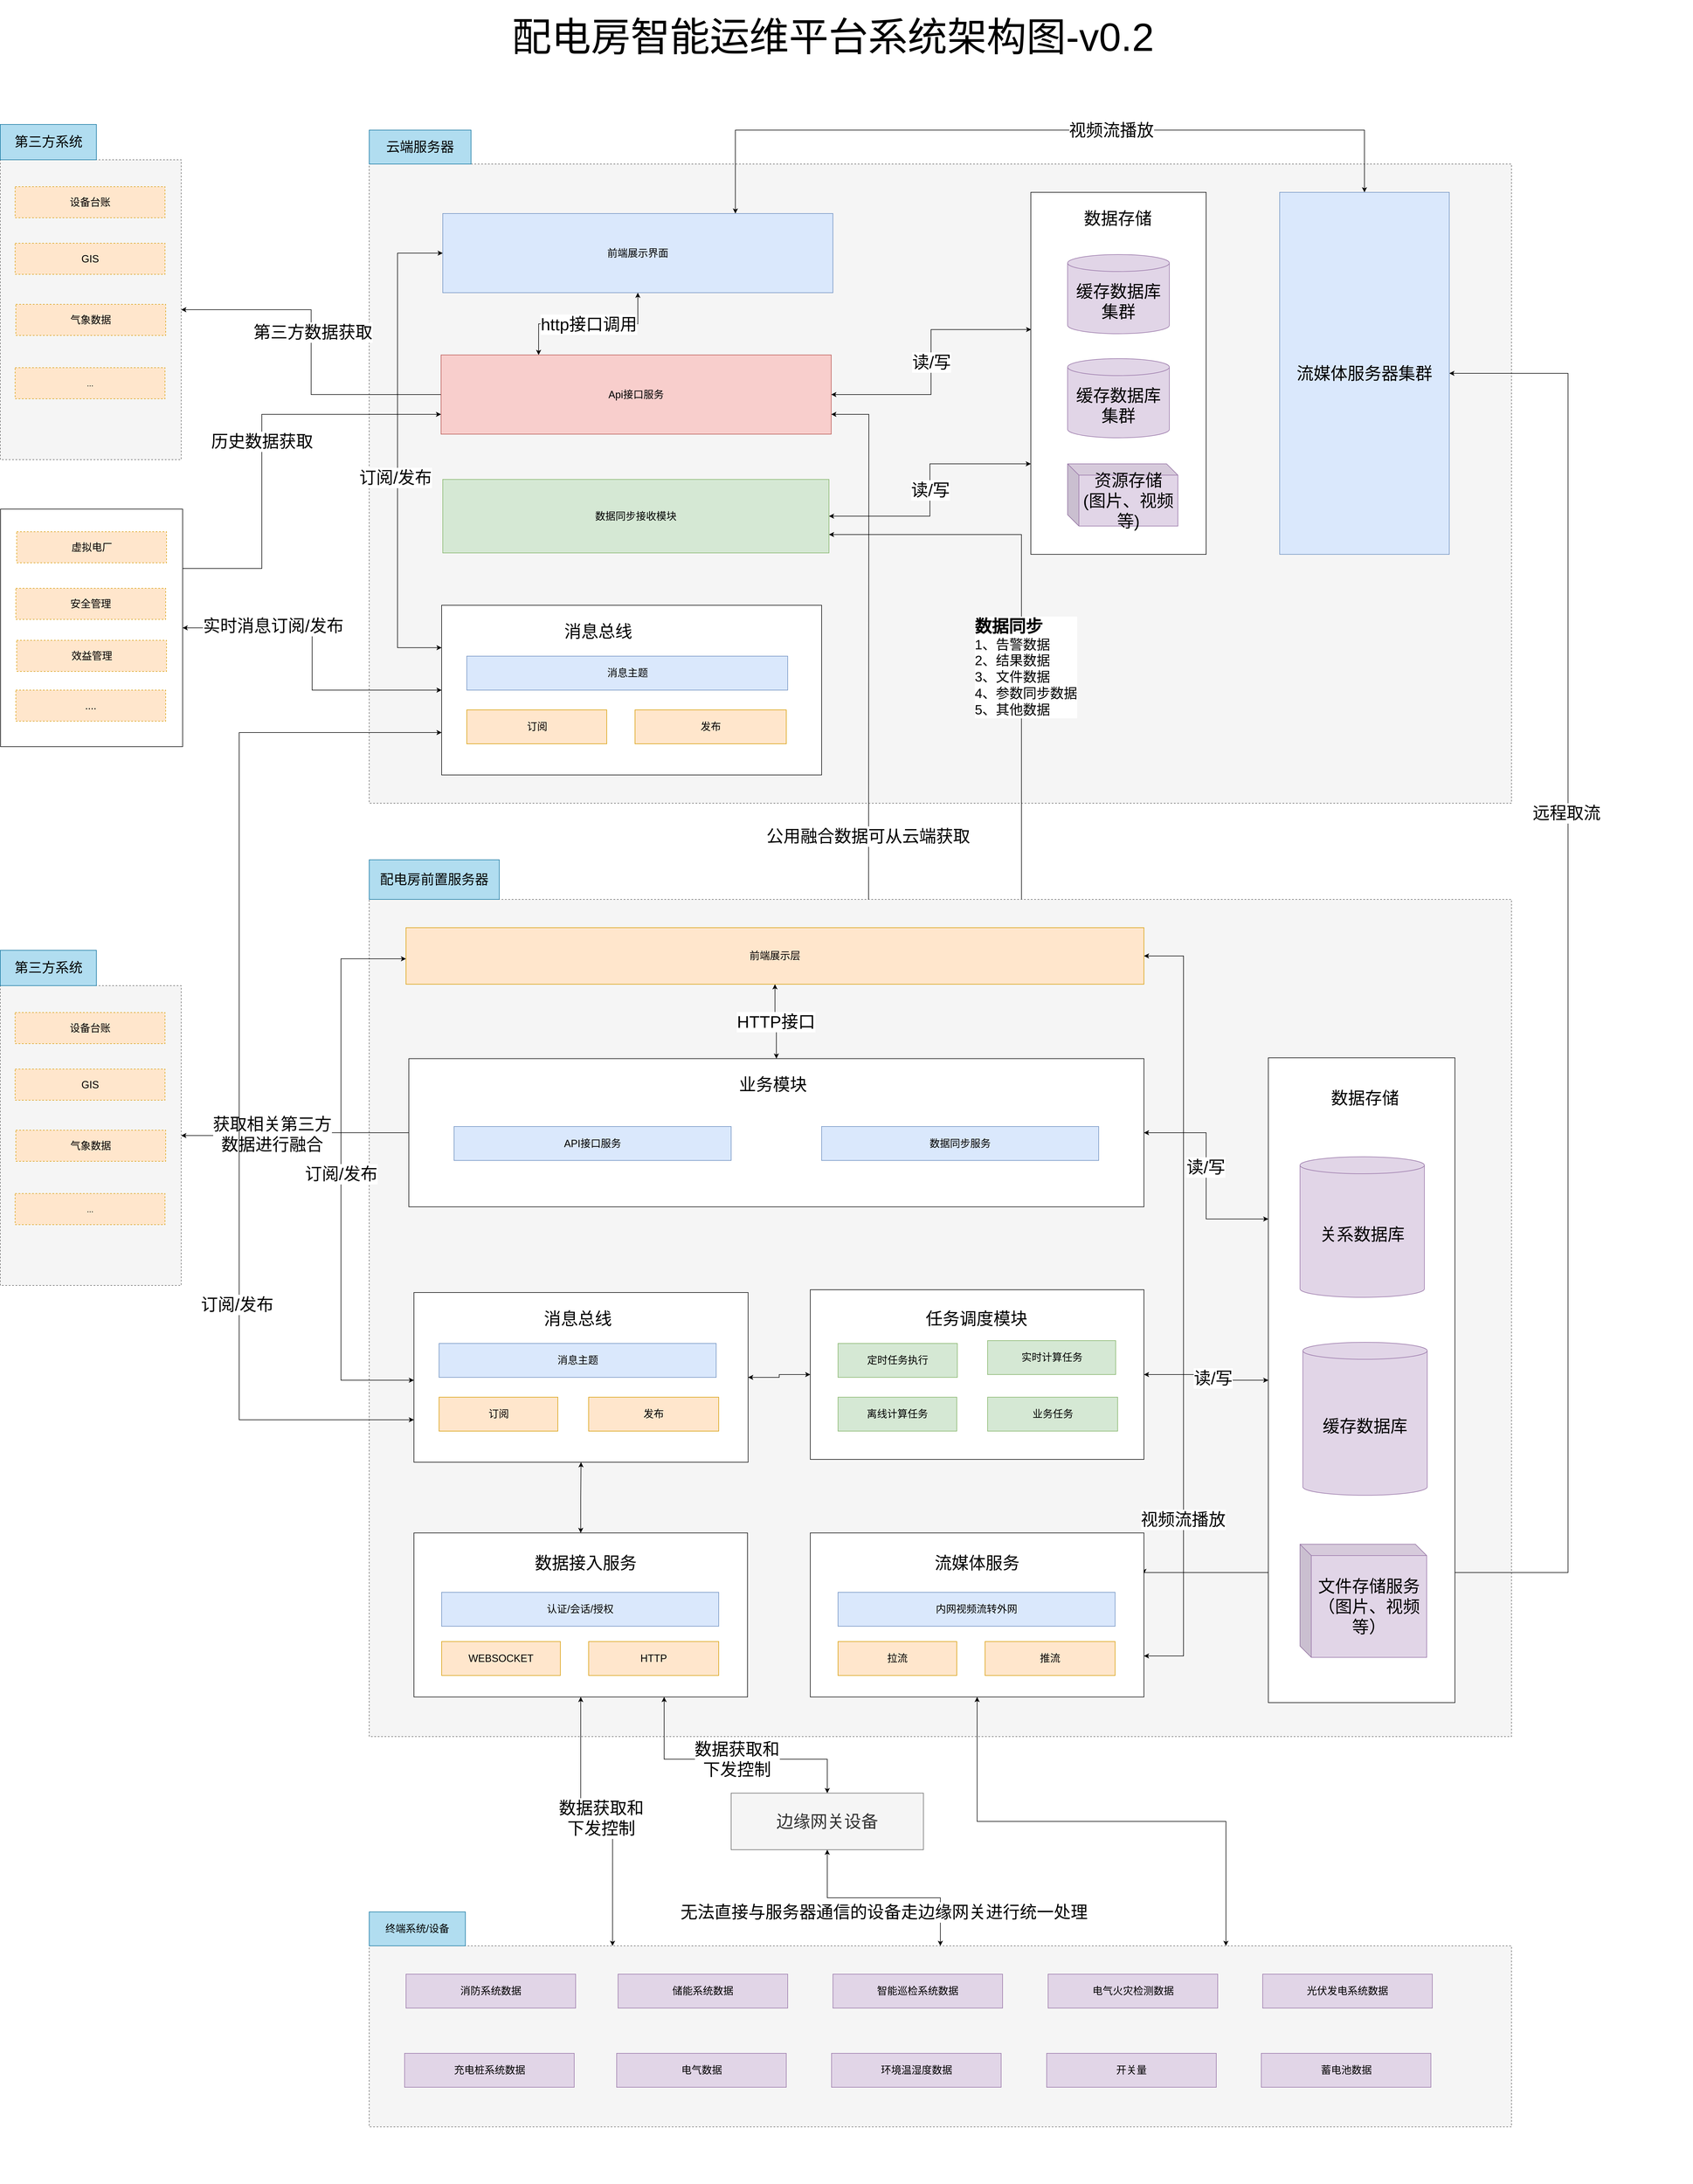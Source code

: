 <mxfile version="13.10.2" type="github">
  <diagram id="Hz9SQZm9DBwmcALDKWFs" name="Page-1">
    <mxGraphModel dx="4984" dy="3980" grid="1" gridSize="10" guides="1" tooltips="1" connect="1" arrows="1" fold="1" page="1" pageScale="1" pageWidth="1200" pageHeight="1920" math="0" shadow="0">
      <root>
        <mxCell id="0" />
        <mxCell id="1" parent="0" />
        <mxCell id="7Oax_VJaz0vtxvODjcff-62" value="" style="rounded=0;whiteSpace=wrap;html=1;dashed=1;fillColor=#f5f5f5;strokeColor=#666666;fontColor=#333333;" parent="1" vertex="1">
          <mxGeometry x="-470" y="-1540" width="2020" height="1130" as="geometry" />
        </mxCell>
        <mxCell id="buqoxcne-jieGNvII8d--84" style="edgeStyle=orthogonalEdgeStyle;rounded=0;orthogonalLoop=1;jettySize=auto;html=1;entryX=1;entryY=0.75;entryDx=0;entryDy=0;startArrow=none;startFill=0;strokeWidth=1;fontSize=18;endArrow=classic;endFill=1;exitX=0.571;exitY=0;exitDx=0;exitDy=0;exitPerimeter=0;" parent="1" source="7Oax_VJaz0vtxvODjcff-19" target="7Oax_VJaz0vtxvODjcff-85" edge="1">
          <mxGeometry relative="1" as="geometry" />
        </mxCell>
        <mxCell id="buqoxcne-jieGNvII8d--85" value="&lt;div style=&quot;text-align: left&quot;&gt;&lt;font size=&quot;1&quot;&gt;&lt;b style=&quot;font-size: 30px&quot;&gt;数据同步&lt;/b&gt;&lt;/font&gt;&lt;/div&gt;&lt;div style=&quot;text-align: left ; font-size: 24px&quot;&gt;&lt;font style=&quot;font-size: 24px&quot;&gt;1、告警数据&lt;/font&gt;&lt;/div&gt;&lt;div style=&quot;text-align: left ; font-size: 24px&quot;&gt;&lt;font style=&quot;font-size: 24px&quot;&gt;2、结果数据&lt;/font&gt;&lt;/div&gt;&lt;div style=&quot;text-align: left ; font-size: 24px&quot;&gt;&lt;font style=&quot;font-size: 24px&quot;&gt;3、文件数据&lt;/font&gt;&lt;/div&gt;&lt;div style=&quot;text-align: left ; font-size: 24px&quot;&gt;&lt;font style=&quot;font-size: 24px&quot;&gt;4、参数同步数据&lt;/font&gt;&lt;/div&gt;&lt;div style=&quot;text-align: left ; font-size: 24px&quot;&gt;5、其他数据&lt;/div&gt;" style="edgeLabel;html=1;align=center;verticalAlign=middle;resizable=0;points=[];fontSize=18;" parent="buqoxcne-jieGNvII8d--84" vertex="1" connectable="0">
          <mxGeometry x="0.064" y="-6" relative="1" as="geometry">
            <mxPoint x="1" y="113" as="offset" />
          </mxGeometry>
        </mxCell>
        <mxCell id="7Oax_VJaz0vtxvODjcff-19" value="" style="rounded=0;whiteSpace=wrap;html=1;fillColor=#f5f5f5;strokeColor=#666666;fontColor=#333333;dashed=1;" parent="1" vertex="1">
          <mxGeometry x="-470" y="-240" width="2020" height="1480" as="geometry" />
        </mxCell>
        <mxCell id="7Oax_VJaz0vtxvODjcff-57" style="edgeStyle=orthogonalEdgeStyle;rounded=0;orthogonalLoop=1;jettySize=auto;html=1;exitX=0;exitY=0.5;exitDx=0;exitDy=0;entryX=1;entryY=0.5;entryDx=0;entryDy=0;startArrow=none;startFill=0;endArrow=classic;endFill=1;" parent="1" source="7Oax_VJaz0vtxvODjcff-38" target="7Oax_VJaz0vtxvODjcff-56" edge="1">
          <mxGeometry relative="1" as="geometry" />
        </mxCell>
        <mxCell id="7Oax_VJaz0vtxvODjcff-58" value="&lt;font style=&quot;font-size: 30px&quot;&gt;获取相关第三方&lt;br&gt;数据进行融合&lt;/font&gt;" style="edgeLabel;html=1;align=center;verticalAlign=middle;resizable=0;points=[];fontSize=18;" parent="7Oax_VJaz0vtxvODjcff-57" vertex="1" connectable="0">
          <mxGeometry x="0.213" y="-3" relative="1" as="geometry">
            <mxPoint as="offset" />
          </mxGeometry>
        </mxCell>
        <mxCell id="buqoxcne-jieGNvII8d--16" style="edgeStyle=orthogonalEdgeStyle;rounded=0;orthogonalLoop=1;jettySize=auto;html=1;exitX=0.5;exitY=1;exitDx=0;exitDy=0;startArrow=classic;startFill=1;strokeWidth=1;fontSize=14;entryX=0.213;entryY=0;entryDx=0;entryDy=0;entryPerimeter=0;" parent="1" source="7Oax_VJaz0vtxvODjcff-27" target="7Oax_VJaz0vtxvODjcff-1" edge="1">
          <mxGeometry relative="1" as="geometry" />
        </mxCell>
        <mxCell id="Q9TjABloRSlHw8PxxeYo-23" value="&lt;font style=&quot;font-size: 30px&quot;&gt;数据获取和&lt;br&gt;下发控制&lt;/font&gt;" style="edgeLabel;html=1;align=center;verticalAlign=middle;resizable=0;points=[];" vertex="1" connectable="0" parent="buqoxcne-jieGNvII8d--16">
          <mxGeometry x="0.031" y="6" relative="1" as="geometry">
            <mxPoint as="offset" />
          </mxGeometry>
        </mxCell>
        <mxCell id="buqoxcne-jieGNvII8d--32" style="edgeStyle=orthogonalEdgeStyle;rounded=0;orthogonalLoop=1;jettySize=auto;html=1;exitX=0.5;exitY=0;exitDx=0;exitDy=0;entryX=0.5;entryY=1;entryDx=0;entryDy=0;startArrow=classic;startFill=1;strokeWidth=1;fontSize=30;" parent="1" source="7Oax_VJaz0vtxvODjcff-27" target="buqoxcne-jieGNvII8d--25" edge="1">
          <mxGeometry relative="1" as="geometry" />
        </mxCell>
        <mxCell id="7Oax_VJaz0vtxvODjcff-27" value="" style="rounded=0;whiteSpace=wrap;html=1;" parent="1" vertex="1">
          <mxGeometry x="-391" y="880" width="590" height="290" as="geometry" />
        </mxCell>
        <mxCell id="buqoxcne-jieGNvII8d--38" style="edgeStyle=orthogonalEdgeStyle;rounded=0;orthogonalLoop=1;jettySize=auto;html=1;exitX=0.75;exitY=0;exitDx=0;exitDy=0;entryX=0.5;entryY=1;entryDx=0;entryDy=0;startArrow=classic;startFill=1;strokeWidth=1;fontSize=30;" parent="1" source="7Oax_VJaz0vtxvODjcff-1" target="buqoxcne-jieGNvII8d--33" edge="1">
          <mxGeometry relative="1" as="geometry" />
        </mxCell>
        <mxCell id="Jejkn4Vki-nxWyPSW3cu-3" style="edgeStyle=orthogonalEdgeStyle;rounded=0;orthogonalLoop=1;jettySize=auto;html=1;exitX=0.5;exitY=0;exitDx=0;exitDy=0;entryX=0.5;entryY=1;entryDx=0;entryDy=0;fontSize=30;startArrow=classic;startFill=1;" parent="1" source="7Oax_VJaz0vtxvODjcff-1" target="Jejkn4Vki-nxWyPSW3cu-2" edge="1">
          <mxGeometry relative="1" as="geometry" />
        </mxCell>
        <mxCell id="Jejkn4Vki-nxWyPSW3cu-21" value="无法直接与服务器通信的设备走边缘网关进行统一处理" style="edgeLabel;html=1;align=center;verticalAlign=middle;resizable=0;points=[];fontSize=30;" parent="Jejkn4Vki-nxWyPSW3cu-3" vertex="1" connectable="0">
          <mxGeometry x="0.084" y="5" relative="1" as="geometry">
            <mxPoint x="15" y="20" as="offset" />
          </mxGeometry>
        </mxCell>
        <mxCell id="Jejkn4Vki-nxWyPSW3cu-17" style="edgeStyle=orthogonalEdgeStyle;rounded=0;orthogonalLoop=1;jettySize=auto;html=1;exitX=1;exitY=0.25;exitDx=0;exitDy=0;entryX=1;entryY=0.5;entryDx=0;entryDy=0;fontSize=30;startArrow=classic;startFill=1;" parent="1" source="buqoxcne-jieGNvII8d--33" target="Jejkn4Vki-nxWyPSW3cu-16" edge="1">
          <mxGeometry relative="1" as="geometry">
            <Array as="points">
              <mxPoint x="1650" y="950" />
              <mxPoint x="1650" y="-1170" />
            </Array>
          </mxGeometry>
        </mxCell>
        <mxCell id="Jejkn4Vki-nxWyPSW3cu-18" value="远程取流" style="edgeLabel;html=1;align=center;verticalAlign=middle;resizable=0;points=[];fontSize=30;" parent="Jejkn4Vki-nxWyPSW3cu-17" vertex="1" connectable="0">
          <mxGeometry x="0.36" y="3" relative="1" as="geometry">
            <mxPoint as="offset" />
          </mxGeometry>
        </mxCell>
        <mxCell id="7Oax_VJaz0vtxvODjcff-1" value="" style="rounded=0;whiteSpace=wrap;html=1;dashed=1;fillColor=#f5f5f5;strokeColor=#666666;fontColor=#333333;" parent="1" vertex="1">
          <mxGeometry x="-470" y="1610" width="2020" height="320" as="geometry" />
        </mxCell>
        <mxCell id="7Oax_VJaz0vtxvODjcff-3" value="&lt;font style=&quot;font-size: 18px&quot;&gt;终端系统/设备&lt;/font&gt;" style="rounded=0;whiteSpace=wrap;html=1;fontSize=16;fillColor=#b1ddf0;strokeColor=#10739e;" parent="1" vertex="1">
          <mxGeometry x="-470" y="1550" width="170" height="60" as="geometry" />
        </mxCell>
        <mxCell id="7Oax_VJaz0vtxvODjcff-5" value="消防系统数据" style="rounded=0;whiteSpace=wrap;html=1;fontSize=18;fillColor=#e1d5e7;strokeColor=#9673a6;" parent="1" vertex="1">
          <mxGeometry x="-405" y="1660" width="300" height="60" as="geometry" />
        </mxCell>
        <mxCell id="7Oax_VJaz0vtxvODjcff-21" value="WEBSOCKET" style="rounded=0;whiteSpace=wrap;html=1;fillColor=#ffe6cc;strokeColor=#d79b00;fontSize=18;" parent="1" vertex="1">
          <mxGeometry x="-342" y="1072" width="210" height="60" as="geometry" />
        </mxCell>
        <mxCell id="7Oax_VJaz0vtxvODjcff-22" value="HTTP" style="rounded=0;whiteSpace=wrap;html=1;fillColor=#ffe6cc;strokeColor=#d79b00;fontSize=18;" parent="1" vertex="1">
          <mxGeometry x="-82" y="1072" width="230" height="60" as="geometry" />
        </mxCell>
        <mxCell id="7Oax_VJaz0vtxvODjcff-29" value="" style="rounded=0;whiteSpace=wrap;html=1;" parent="1" vertex="1">
          <mxGeometry x="1120" y="40" width="330" height="1140" as="geometry" />
        </mxCell>
        <mxCell id="7Oax_VJaz0vtxvODjcff-33" value="资源存储&lt;br style=&quot;font-size: 14px;&quot;&gt;(图片、视频等)" style="shape=cube;whiteSpace=wrap;html=1;boundedLbl=1;backgroundOutline=1;darkOpacity=0.05;darkOpacity2=0.1;fillColor=#ffe6cc;strokeColor=#d79b00;fontSize=14;" parent="1" vertex="1">
          <mxGeometry x="530" y="470" width="120" height="80" as="geometry" />
        </mxCell>
        <mxCell id="buqoxcne-jieGNvII8d--57" style="edgeStyle=orthogonalEdgeStyle;rounded=0;orthogonalLoop=1;jettySize=auto;html=1;exitX=1;exitY=0.5;exitDx=0;exitDy=0;entryX=0;entryY=0.25;entryDx=0;entryDy=0;startArrow=classic;startFill=1;strokeWidth=1;fontSize=30;" parent="1" source="7Oax_VJaz0vtxvODjcff-38" target="7Oax_VJaz0vtxvODjcff-29" edge="1">
          <mxGeometry relative="1" as="geometry" />
        </mxCell>
        <mxCell id="buqoxcne-jieGNvII8d--74" value="&lt;font style=&quot;font-size: 30px&quot;&gt;读/写&lt;/font&gt;" style="edgeLabel;html=1;align=center;verticalAlign=middle;resizable=0;points=[];fontSize=18;" parent="buqoxcne-jieGNvII8d--57" vertex="1" connectable="0">
          <mxGeometry x="-0.083" y="-1" relative="1" as="geometry">
            <mxPoint y="-1" as="offset" />
          </mxGeometry>
        </mxCell>
        <mxCell id="7Oax_VJaz0vtxvODjcff-38" value="" style="rounded=0;whiteSpace=wrap;html=1;" parent="1" vertex="1">
          <mxGeometry x="-400" y="41.5" width="1300" height="262" as="geometry" />
        </mxCell>
        <mxCell id="7Oax_VJaz0vtxvODjcff-56" value="" style="rounded=0;whiteSpace=wrap;html=1;dashed=1;fillColor=#f5f5f5;strokeColor=#666666;fontColor=#333333;" parent="1" vertex="1">
          <mxGeometry x="-1122.5" y="-87.5" width="320" height="530" as="geometry" />
        </mxCell>
        <mxCell id="7Oax_VJaz0vtxvODjcff-63" value="云端服务器" style="rounded=0;whiteSpace=wrap;html=1;fillColor=#b1ddf0;strokeColor=#10739e;fontSize=24;" parent="1" vertex="1">
          <mxGeometry x="-470" y="-1600" width="180" height="60" as="geometry" />
        </mxCell>
        <mxCell id="7Oax_VJaz0vtxvODjcff-64" value="" style="rounded=0;whiteSpace=wrap;html=1;" parent="1" vertex="1">
          <mxGeometry x="700" y="-1490" width="310" height="640" as="geometry" />
        </mxCell>
        <mxCell id="7Oax_VJaz0vtxvODjcff-67" value="&lt;font style=&quot;font-size: 30px&quot;&gt;缓存数据库集群&lt;/font&gt;" style="shape=cylinder3;whiteSpace=wrap;html=1;boundedLbl=1;backgroundOutline=1;size=15;fillColor=#e1d5e7;strokeColor=#9673a6;" parent="1" vertex="1">
          <mxGeometry x="765" y="-1196" width="180" height="140" as="geometry" />
        </mxCell>
        <mxCell id="7Oax_VJaz0vtxvODjcff-68" value="&lt;font style=&quot;font-size: 30px&quot;&gt;资源存储&lt;br&gt;(图片、视频等)&lt;/font&gt;" style="shape=cube;whiteSpace=wrap;html=1;boundedLbl=1;backgroundOutline=1;darkOpacity=0.05;darkOpacity2=0.1;fillColor=#e1d5e7;strokeColor=#9673a6;" parent="1" vertex="1">
          <mxGeometry x="765" y="-1010" width="195" height="110" as="geometry" />
        </mxCell>
        <mxCell id="Jejkn4Vki-nxWyPSW3cu-19" style="edgeStyle=orthogonalEdgeStyle;rounded=0;orthogonalLoop=1;jettySize=auto;html=1;exitX=0.75;exitY=0;exitDx=0;exitDy=0;entryX=0.5;entryY=0;entryDx=0;entryDy=0;fontSize=30;startArrow=classic;startFill=1;" parent="1" source="7Oax_VJaz0vtxvODjcff-69" target="Jejkn4Vki-nxWyPSW3cu-16" edge="1">
          <mxGeometry relative="1" as="geometry">
            <Array as="points">
              <mxPoint x="177" y="-1600" />
              <mxPoint x="1290" y="-1600" />
            </Array>
          </mxGeometry>
        </mxCell>
        <mxCell id="Jejkn4Vki-nxWyPSW3cu-20" value="视频流播放" style="edgeLabel;html=1;align=center;verticalAlign=middle;resizable=0;points=[];fontSize=30;" parent="Jejkn4Vki-nxWyPSW3cu-19" vertex="1" connectable="0">
          <mxGeometry x="0.183" relative="1" as="geometry">
            <mxPoint x="1" as="offset" />
          </mxGeometry>
        </mxCell>
        <mxCell id="Q9TjABloRSlHw8PxxeYo-7" style="edgeStyle=orthogonalEdgeStyle;rounded=0;orthogonalLoop=1;jettySize=auto;html=1;exitX=0;exitY=0.5;exitDx=0;exitDy=0;entryX=0;entryY=0.25;entryDx=0;entryDy=0;startArrow=classic;startFill=1;" edge="1" parent="1" source="7Oax_VJaz0vtxvODjcff-69" target="Q9TjABloRSlHw8PxxeYo-2">
          <mxGeometry relative="1" as="geometry">
            <Array as="points">
              <mxPoint x="-420" y="-1382" />
              <mxPoint x="-420" y="-685" />
            </Array>
          </mxGeometry>
        </mxCell>
        <mxCell id="Q9TjABloRSlHw8PxxeYo-8" value="&lt;font style=&quot;font-size: 30px&quot;&gt;订阅/发布&lt;/font&gt;" style="edgeLabel;html=1;align=center;verticalAlign=middle;resizable=0;points=[];" vertex="1" connectable="0" parent="Q9TjABloRSlHw8PxxeYo-7">
          <mxGeometry x="0.118" y="-4" relative="1" as="geometry">
            <mxPoint y="-2" as="offset" />
          </mxGeometry>
        </mxCell>
        <mxCell id="7Oax_VJaz0vtxvODjcff-69" value="&lt;font style=&quot;font-size: 18px&quot;&gt;前端展示界面&lt;/font&gt;" style="rounded=0;whiteSpace=wrap;html=1;fillColor=#dae8fc;strokeColor=#6c8ebf;" parent="1" vertex="1">
          <mxGeometry x="-340" y="-1452.5" width="690" height="140" as="geometry" />
        </mxCell>
        <mxCell id="7Oax_VJaz0vtxvODjcff-84" value="&lt;font style=&quot;font-size: 30px&quot;&gt;http接口调用&lt;/font&gt;" style="edgeStyle=orthogonalEdgeStyle;rounded=0;orthogonalLoop=1;jettySize=auto;html=1;exitX=0.25;exitY=0;exitDx=0;exitDy=0;entryX=0.5;entryY=1;entryDx=0;entryDy=0;startArrow=classic;startFill=1;endArrow=classic;endFill=1;fontSize=16;" parent="1" source="7Oax_VJaz0vtxvODjcff-70" target="7Oax_VJaz0vtxvODjcff-69" edge="1">
          <mxGeometry relative="1" as="geometry" />
        </mxCell>
        <mxCell id="7Oax_VJaz0vtxvODjcff-87" value="&lt;font style=&quot;font-size: 30px&quot;&gt;读/写&lt;/font&gt;" style="edgeStyle=orthogonalEdgeStyle;rounded=0;orthogonalLoop=1;jettySize=auto;html=1;exitX=1;exitY=0.5;exitDx=0;exitDy=0;startArrow=classic;startFill=1;endArrow=classic;endFill=1;fontSize=16;entryX=0.002;entryY=0.379;entryDx=0;entryDy=0;entryPerimeter=0;" parent="1" source="7Oax_VJaz0vtxvODjcff-70" target="7Oax_VJaz0vtxvODjcff-64" edge="1">
          <mxGeometry relative="1" as="geometry" />
        </mxCell>
        <mxCell id="Jejkn4Vki-nxWyPSW3cu-13" style="edgeStyle=orthogonalEdgeStyle;rounded=0;orthogonalLoop=1;jettySize=auto;html=1;exitX=0;exitY=0.5;exitDx=0;exitDy=0;fontSize=30;" parent="1" source="7Oax_VJaz0vtxvODjcff-70" target="Jejkn4Vki-nxWyPSW3cu-7" edge="1">
          <mxGeometry relative="1" as="geometry" />
        </mxCell>
        <mxCell id="Jejkn4Vki-nxWyPSW3cu-14" value="第三方数据获取" style="edgeLabel;html=1;align=center;verticalAlign=middle;resizable=0;points=[];fontSize=30;" parent="Jejkn4Vki-nxWyPSW3cu-13" vertex="1" connectable="0">
          <mxGeometry x="0.117" y="-1" relative="1" as="geometry">
            <mxPoint x="1" as="offset" />
          </mxGeometry>
        </mxCell>
        <mxCell id="Q9TjABloRSlHw8PxxeYo-20" style="edgeStyle=orthogonalEdgeStyle;rounded=0;orthogonalLoop=1;jettySize=auto;html=1;exitX=1;exitY=0.75;exitDx=0;exitDy=0;startArrow=classic;startFill=1;endArrow=none;endFill=0;" edge="1" parent="1" source="7Oax_VJaz0vtxvODjcff-70">
          <mxGeometry relative="1" as="geometry">
            <mxPoint x="413" y="-240" as="targetPoint" />
          </mxGeometry>
        </mxCell>
        <mxCell id="Q9TjABloRSlHw8PxxeYo-22" value="&lt;font style=&quot;font-size: 30px&quot;&gt;公用融合数据可从云端获取&lt;/font&gt;" style="edgeLabel;html=1;align=center;verticalAlign=middle;resizable=0;points=[];" vertex="1" connectable="0" parent="Q9TjABloRSlHw8PxxeYo-20">
          <mxGeometry x="0.757" y="-1" relative="1" as="geometry">
            <mxPoint as="offset" />
          </mxGeometry>
        </mxCell>
        <mxCell id="7Oax_VJaz0vtxvODjcff-70" value="&lt;font style=&quot;font-size: 18px&quot;&gt;Api接口服务&lt;/font&gt;" style="rounded=0;whiteSpace=wrap;html=1;fillColor=#f8cecc;strokeColor=#b85450;fontSize=14;" parent="1" vertex="1">
          <mxGeometry x="-343" y="-1202.5" width="690" height="140" as="geometry" />
        </mxCell>
        <mxCell id="7Oax_VJaz0vtxvODjcff-74" value="第三方系统" style="rounded=0;whiteSpace=wrap;html=1;fontSize=24;fillColor=#b1ddf0;strokeColor=#10739e;" parent="1" vertex="1">
          <mxGeometry x="-1122.5" y="-150" width="170" height="62.5" as="geometry" />
        </mxCell>
        <mxCell id="7Oax_VJaz0vtxvODjcff-75" value="设备台账" style="rounded=0;whiteSpace=wrap;html=1;dashed=1;fontSize=18;fillColor=#ffe6cc;strokeColor=#d79b00;" parent="1" vertex="1">
          <mxGeometry x="-1096.25" y="-40" width="265" height="55" as="geometry" />
        </mxCell>
        <mxCell id="7Oax_VJaz0vtxvODjcff-76" value="GIS" style="rounded=0;whiteSpace=wrap;html=1;dashed=1;fontSize=18;fillColor=#ffe6cc;strokeColor=#d79b00;" parent="1" vertex="1">
          <mxGeometry x="-1096.25" y="60" width="265" height="55" as="geometry" />
        </mxCell>
        <mxCell id="7Oax_VJaz0vtxvODjcff-79" value="气象数据" style="rounded=0;whiteSpace=wrap;html=1;dashed=1;fontSize=18;fillColor=#ffe6cc;strokeColor=#d79b00;" parent="1" vertex="1">
          <mxGeometry x="-1095" y="168" width="265" height="55" as="geometry" />
        </mxCell>
        <mxCell id="7Oax_VJaz0vtxvODjcff-80" value="..." style="rounded=0;whiteSpace=wrap;html=1;dashed=1;fontSize=14;fillColor=#ffe6cc;strokeColor=#d79b00;" parent="1" vertex="1">
          <mxGeometry x="-1096.25" y="280" width="265" height="55" as="geometry" />
        </mxCell>
        <mxCell id="7Oax_VJaz0vtxvODjcff-86" value="&lt;font style=&quot;font-size: 30px&quot;&gt;读/写&lt;/font&gt;" style="edgeStyle=orthogonalEdgeStyle;rounded=0;orthogonalLoop=1;jettySize=auto;html=1;exitX=1;exitY=0.5;exitDx=0;exitDy=0;startArrow=classic;startFill=1;endArrow=classic;endFill=1;fontSize=16;entryX=0;entryY=0.75;entryDx=0;entryDy=0;" parent="1" source="7Oax_VJaz0vtxvODjcff-85" target="7Oax_VJaz0vtxvODjcff-64" edge="1">
          <mxGeometry relative="1" as="geometry" />
        </mxCell>
        <mxCell id="7Oax_VJaz0vtxvODjcff-85" value="&lt;font style=&quot;font-size: 18px&quot;&gt;数据同步接收模块&lt;/font&gt;" style="rounded=0;whiteSpace=wrap;html=1;fontSize=14;fillColor=#d5e8d4;strokeColor=#82b366;" parent="1" vertex="1">
          <mxGeometry x="-340" y="-982.5" width="683" height="130" as="geometry" />
        </mxCell>
        <mxCell id="buqoxcne-jieGNvII8d--3" value="配电房智能运维平台系统架构图-v0.2" style="text;html=1;strokeColor=none;fillColor=none;align=center;verticalAlign=middle;whiteSpace=wrap;rounded=0;fontSize=70;" parent="1" vertex="1">
          <mxGeometry x="-260" y="-1830" width="1220" height="130" as="geometry" />
        </mxCell>
        <mxCell id="buqoxcne-jieGNvII8d--17" value="认证/会话/授权" style="rounded=0;whiteSpace=wrap;html=1;fontSize=18;fillColor=#dae8fc;strokeColor=#6c8ebf;" parent="1" vertex="1">
          <mxGeometry x="-342" y="985" width="490" height="60" as="geometry" />
        </mxCell>
        <mxCell id="buqoxcne-jieGNvII8d--24" value="数据接入服务" style="text;html=1;strokeColor=none;fillColor=none;align=center;verticalAlign=middle;whiteSpace=wrap;rounded=0;fontSize=30;" parent="1" vertex="1">
          <mxGeometry x="-202" y="917" width="230" height="31" as="geometry" />
        </mxCell>
        <mxCell id="buqoxcne-jieGNvII8d--25" value="" style="rounded=0;whiteSpace=wrap;html=1;fontSize=30;" parent="1" vertex="1">
          <mxGeometry x="-391" y="455" width="591" height="300" as="geometry" />
        </mxCell>
        <mxCell id="buqoxcne-jieGNvII8d--26" value="消息总线" style="text;html=1;strokeColor=none;fillColor=none;align=center;verticalAlign=middle;whiteSpace=wrap;rounded=0;fontSize=30;" parent="1" vertex="1">
          <mxGeometry x="-216.5" y="485" width="230" height="31" as="geometry" />
        </mxCell>
        <mxCell id="buqoxcne-jieGNvII8d--29" value="消息主题" style="rounded=0;whiteSpace=wrap;html=1;fontSize=18;fillColor=#dae8fc;strokeColor=#6c8ebf;" parent="1" vertex="1">
          <mxGeometry x="-346.5" y="545" width="490" height="60" as="geometry" />
        </mxCell>
        <mxCell id="buqoxcne-jieGNvII8d--30" value="订阅" style="rounded=0;whiteSpace=wrap;html=1;fillColor=#ffe6cc;strokeColor=#d79b00;fontSize=18;" parent="1" vertex="1">
          <mxGeometry x="-346.5" y="640" width="210" height="60" as="geometry" />
        </mxCell>
        <mxCell id="buqoxcne-jieGNvII8d--31" value="发布" style="rounded=0;whiteSpace=wrap;html=1;fillColor=#ffe6cc;strokeColor=#d79b00;fontSize=18;" parent="1" vertex="1">
          <mxGeometry x="-82" y="640" width="230" height="60" as="geometry" />
        </mxCell>
        <mxCell id="buqoxcne-jieGNvII8d--33" value="" style="rounded=0;whiteSpace=wrap;html=1;" parent="1" vertex="1">
          <mxGeometry x="310" y="880" width="590" height="290" as="geometry" />
        </mxCell>
        <mxCell id="buqoxcne-jieGNvII8d--34" value="拉流" style="rounded=0;whiteSpace=wrap;html=1;fillColor=#ffe6cc;strokeColor=#d79b00;fontSize=18;" parent="1" vertex="1">
          <mxGeometry x="359" y="1072" width="210" height="60" as="geometry" />
        </mxCell>
        <mxCell id="buqoxcne-jieGNvII8d--35" value="推流" style="rounded=0;whiteSpace=wrap;html=1;fillColor=#ffe6cc;strokeColor=#d79b00;fontSize=18;" parent="1" vertex="1">
          <mxGeometry x="619" y="1072" width="230" height="60" as="geometry" />
        </mxCell>
        <mxCell id="buqoxcne-jieGNvII8d--36" value="内网视频流转外网" style="rounded=0;whiteSpace=wrap;html=1;fontSize=18;fillColor=#dae8fc;strokeColor=#6c8ebf;" parent="1" vertex="1">
          <mxGeometry x="359" y="985" width="490" height="60" as="geometry" />
        </mxCell>
        <mxCell id="buqoxcne-jieGNvII8d--37" value="流媒体服务" style="text;html=1;strokeColor=none;fillColor=none;align=center;verticalAlign=middle;whiteSpace=wrap;rounded=0;fontSize=30;" parent="1" vertex="1">
          <mxGeometry x="490" y="917" width="230" height="31" as="geometry" />
        </mxCell>
        <mxCell id="buqoxcne-jieGNvII8d--44" style="edgeStyle=orthogonalEdgeStyle;rounded=0;orthogonalLoop=1;jettySize=auto;html=1;exitX=0;exitY=0.5;exitDx=0;exitDy=0;entryX=1;entryY=0.5;entryDx=0;entryDy=0;startArrow=classic;startFill=1;strokeWidth=1;fontSize=30;" parent="1" source="buqoxcne-jieGNvII8d--39" target="buqoxcne-jieGNvII8d--25" edge="1">
          <mxGeometry relative="1" as="geometry" />
        </mxCell>
        <mxCell id="buqoxcne-jieGNvII8d--56" style="edgeStyle=orthogonalEdgeStyle;rounded=0;orthogonalLoop=1;jettySize=auto;html=1;exitX=1;exitY=0.5;exitDx=0;exitDy=0;startArrow=classic;startFill=1;strokeWidth=1;fontSize=30;" parent="1" source="buqoxcne-jieGNvII8d--39" target="7Oax_VJaz0vtxvODjcff-29" edge="1">
          <mxGeometry relative="1" as="geometry" />
        </mxCell>
        <mxCell id="buqoxcne-jieGNvII8d--73" value="&lt;font style=&quot;font-size: 30px&quot;&gt;读/写&lt;/font&gt;" style="edgeLabel;html=1;align=center;verticalAlign=middle;resizable=0;points=[];fontSize=18;" parent="buqoxcne-jieGNvII8d--56" vertex="1" connectable="0">
          <mxGeometry x="0.155" y="4" relative="1" as="geometry">
            <mxPoint x="-1" as="offset" />
          </mxGeometry>
        </mxCell>
        <mxCell id="buqoxcne-jieGNvII8d--39" value="" style="rounded=0;whiteSpace=wrap;html=1;fontSize=30;" parent="1" vertex="1">
          <mxGeometry x="310" y="450" width="590" height="300" as="geometry" />
        </mxCell>
        <mxCell id="buqoxcne-jieGNvII8d--40" value="任务调度模块" style="text;html=1;strokeColor=none;fillColor=none;align=center;verticalAlign=middle;whiteSpace=wrap;rounded=0;fontSize=30;" parent="1" vertex="1">
          <mxGeometry x="489" y="485" width="230" height="31" as="geometry" />
        </mxCell>
        <mxCell id="buqoxcne-jieGNvII8d--41" value="定时任务执行" style="rounded=0;whiteSpace=wrap;html=1;fontSize=18;fillColor=#d5e8d4;strokeColor=#82b366;" parent="1" vertex="1">
          <mxGeometry x="359" y="545" width="211" height="60" as="geometry" />
        </mxCell>
        <mxCell id="buqoxcne-jieGNvII8d--42" value="离线计算任务" style="rounded=0;whiteSpace=wrap;html=1;fillColor=#d5e8d4;strokeColor=#82b366;fontSize=18;" parent="1" vertex="1">
          <mxGeometry x="359" y="640" width="210" height="60" as="geometry" />
        </mxCell>
        <mxCell id="buqoxcne-jieGNvII8d--43" value="业务任务" style="rounded=0;whiteSpace=wrap;html=1;fillColor=#d5e8d4;strokeColor=#82b366;fontSize=18;" parent="1" vertex="1">
          <mxGeometry x="623.5" y="640" width="230" height="60" as="geometry" />
        </mxCell>
        <mxCell id="buqoxcne-jieGNvII8d--45" value="实时计算任务" style="rounded=0;whiteSpace=wrap;html=1;fontSize=18;fillColor=#d5e8d4;strokeColor=#82b366;" parent="1" vertex="1">
          <mxGeometry x="623.5" y="540" width="226.5" height="60" as="geometry" />
        </mxCell>
        <mxCell id="buqoxcne-jieGNvII8d--47" value="数据存储" style="text;html=1;strokeColor=none;fillColor=none;align=center;verticalAlign=middle;whiteSpace=wrap;rounded=0;fontSize=30;" parent="1" vertex="1">
          <mxGeometry x="1176" y="95" width="230" height="31" as="geometry" />
        </mxCell>
        <mxCell id="buqoxcne-jieGNvII8d--53" value="关系数据库" style="shape=cylinder3;whiteSpace=wrap;html=1;boundedLbl=1;backgroundOutline=1;size=15;fontSize=30;fillColor=#e1d5e7;strokeColor=#9673a6;" parent="1" vertex="1">
          <mxGeometry x="1176" y="215" width="220" height="248.5" as="geometry" />
        </mxCell>
        <mxCell id="buqoxcne-jieGNvII8d--54" value="缓存数据库" style="shape=cylinder3;whiteSpace=wrap;html=1;boundedLbl=1;backgroundOutline=1;size=15;fontSize=30;fillColor=#e1d5e7;strokeColor=#9673a6;" parent="1" vertex="1">
          <mxGeometry x="1181" y="543" width="220" height="270.5" as="geometry" />
        </mxCell>
        <mxCell id="buqoxcne-jieGNvII8d--55" value="文件存储服务&lt;br&gt;（图片、视频等）" style="shape=cube;whiteSpace=wrap;html=1;boundedLbl=1;backgroundOutline=1;darkOpacity=0.05;darkOpacity2=0.1;fontSize=30;fillColor=#e1d5e7;strokeColor=#9673a6;" parent="1" vertex="1">
          <mxGeometry x="1176" y="900" width="224" height="200" as="geometry" />
        </mxCell>
        <mxCell id="buqoxcne-jieGNvII8d--64" value="&lt;font style=&quot;font-size: 18px&quot;&gt;储能系统数据&lt;/font&gt;" style="rounded=0;whiteSpace=wrap;html=1;fontSize=18;fillColor=#e1d5e7;strokeColor=#9673a6;" parent="1" vertex="1">
          <mxGeometry x="-30" y="1660" width="300" height="60" as="geometry" />
        </mxCell>
        <mxCell id="buqoxcne-jieGNvII8d--65" value="&lt;font style=&quot;font-size: 18px&quot;&gt;智能巡检系统数据&lt;/font&gt;" style="rounded=0;whiteSpace=wrap;html=1;fontSize=18;fillColor=#e1d5e7;strokeColor=#9673a6;" parent="1" vertex="1">
          <mxGeometry x="350" y="1660" width="300" height="60" as="geometry" />
        </mxCell>
        <mxCell id="buqoxcne-jieGNvII8d--66" value="&lt;font style=&quot;font-size: 18px&quot;&gt;电气火灾检测数据&lt;/font&gt;" style="rounded=0;whiteSpace=wrap;html=1;fontSize=18;fillColor=#e1d5e7;strokeColor=#9673a6;" parent="1" vertex="1">
          <mxGeometry x="730.5" y="1660" width="300" height="60" as="geometry" />
        </mxCell>
        <mxCell id="buqoxcne-jieGNvII8d--67" value="&lt;font style=&quot;font-size: 18px&quot;&gt;光伏发电系统数据&lt;/font&gt;" style="rounded=0;whiteSpace=wrap;html=1;fontSize=18;fillColor=#e1d5e7;strokeColor=#9673a6;" parent="1" vertex="1">
          <mxGeometry x="1110" y="1660" width="300" height="60" as="geometry" />
        </mxCell>
        <mxCell id="buqoxcne-jieGNvII8d--68" value="&lt;font style=&quot;font-size: 18px&quot;&gt;充电桩系统数据&lt;/font&gt;" style="rounded=0;whiteSpace=wrap;html=1;fontSize=18;fillColor=#e1d5e7;strokeColor=#9673a6;" parent="1" vertex="1">
          <mxGeometry x="-407.5" y="1800" width="300" height="60" as="geometry" />
        </mxCell>
        <mxCell id="buqoxcne-jieGNvII8d--69" value="&lt;font style=&quot;font-size: 18px&quot;&gt;电气数据&lt;/font&gt;" style="rounded=0;whiteSpace=wrap;html=1;fontSize=18;fillColor=#e1d5e7;strokeColor=#9673a6;" parent="1" vertex="1">
          <mxGeometry x="-32.5" y="1800" width="300" height="60" as="geometry" />
        </mxCell>
        <mxCell id="buqoxcne-jieGNvII8d--70" value="&lt;font style=&quot;font-size: 18px&quot;&gt;环境温湿度数据&lt;/font&gt;" style="rounded=0;whiteSpace=wrap;html=1;fontSize=18;fillColor=#e1d5e7;strokeColor=#9673a6;" parent="1" vertex="1">
          <mxGeometry x="347.5" y="1800" width="300" height="60" as="geometry" />
        </mxCell>
        <mxCell id="buqoxcne-jieGNvII8d--71" value="&lt;font style=&quot;font-size: 18px&quot;&gt;开关量&lt;/font&gt;" style="rounded=0;whiteSpace=wrap;html=1;fontSize=18;fillColor=#e1d5e7;strokeColor=#9673a6;" parent="1" vertex="1">
          <mxGeometry x="728" y="1800" width="300" height="60" as="geometry" />
        </mxCell>
        <mxCell id="buqoxcne-jieGNvII8d--72" value="&lt;font style=&quot;font-size: 18px&quot;&gt;蓄电池数据&lt;/font&gt;" style="rounded=0;whiteSpace=wrap;html=1;fontSize=18;fillColor=#e1d5e7;strokeColor=#9673a6;" parent="1" vertex="1">
          <mxGeometry x="1107.5" y="1800" width="300" height="60" as="geometry" />
        </mxCell>
        <mxCell id="buqoxcne-jieGNvII8d--75" value="业务模块" style="text;html=1;strokeColor=none;fillColor=none;align=center;verticalAlign=middle;whiteSpace=wrap;rounded=0;fontSize=30;" parent="1" vertex="1">
          <mxGeometry x="129" y="71.5" width="230" height="31" as="geometry" />
        </mxCell>
        <mxCell id="buqoxcne-jieGNvII8d--76" value="API接口服务" style="rounded=0;whiteSpace=wrap;html=1;fontSize=18;fillColor=#dae8fc;strokeColor=#6c8ebf;" parent="1" vertex="1">
          <mxGeometry x="-320" y="161.5" width="490" height="60" as="geometry" />
        </mxCell>
        <mxCell id="buqoxcne-jieGNvII8d--77" value="数据同步服务" style="rounded=0;whiteSpace=wrap;html=1;fontSize=18;fillColor=#dae8fc;strokeColor=#6c8ebf;" parent="1" vertex="1">
          <mxGeometry x="330" y="161.5" width="490" height="60" as="geometry" />
        </mxCell>
        <mxCell id="buqoxcne-jieGNvII8d--80" value="&lt;font style=&quot;font-size: 30px&quot;&gt;HTTP接口&lt;/font&gt;" style="edgeStyle=orthogonalEdgeStyle;rounded=0;orthogonalLoop=1;jettySize=auto;html=1;exitX=0.5;exitY=1;exitDx=0;exitDy=0;entryX=0.5;entryY=0;entryDx=0;entryDy=0;startArrow=classic;startFill=1;strokeWidth=1;fontSize=18;" parent="1" source="buqoxcne-jieGNvII8d--79" target="7Oax_VJaz0vtxvODjcff-38" edge="1">
          <mxGeometry relative="1" as="geometry" />
        </mxCell>
        <mxCell id="buqoxcne-jieGNvII8d--81" value="&lt;font style=&quot;font-size: 30px&quot;&gt;订阅/发布&lt;/font&gt;" style="edgeStyle=orthogonalEdgeStyle;rounded=0;orthogonalLoop=1;jettySize=auto;html=1;exitX=0;exitY=0.5;exitDx=0;exitDy=0;entryX=0;entryY=0.5;entryDx=0;entryDy=0;startArrow=classic;startFill=1;strokeWidth=1;fontSize=18;" parent="1" edge="1">
          <mxGeometry relative="1" as="geometry">
            <Array as="points">
              <mxPoint x="-520" y="-135" />
              <mxPoint x="-520" y="610" />
            </Array>
            <mxPoint x="-405.0" y="-135" as="sourcePoint" />
            <mxPoint x="-391" y="610" as="targetPoint" />
          </mxGeometry>
        </mxCell>
        <mxCell id="buqoxcne-jieGNvII8d--82" style="edgeStyle=orthogonalEdgeStyle;rounded=0;orthogonalLoop=1;jettySize=auto;html=1;exitX=1;exitY=0.5;exitDx=0;exitDy=0;entryX=1;entryY=0.75;entryDx=0;entryDy=0;startArrow=classic;startFill=1;strokeWidth=1;fontSize=18;" parent="1" source="buqoxcne-jieGNvII8d--79" target="buqoxcne-jieGNvII8d--33" edge="1">
          <mxGeometry relative="1" as="geometry">
            <Array as="points">
              <mxPoint x="970" y="-140" />
              <mxPoint x="970" y="1097" />
            </Array>
          </mxGeometry>
        </mxCell>
        <mxCell id="buqoxcne-jieGNvII8d--83" value="&lt;font style=&quot;font-size: 30px&quot;&gt;视频流播放&lt;/font&gt;" style="edgeLabel;html=1;align=center;verticalAlign=middle;resizable=0;points=[];fontSize=18;" parent="buqoxcne-jieGNvII8d--82" vertex="1" connectable="0">
          <mxGeometry x="0.549" y="-1" relative="1" as="geometry">
            <mxPoint y="-1" as="offset" />
          </mxGeometry>
        </mxCell>
        <mxCell id="buqoxcne-jieGNvII8d--79" value="前端展示层" style="rounded=0;whiteSpace=wrap;html=1;fontSize=18;fillColor=#ffe6cc;strokeColor=#d79b00;" parent="1" vertex="1">
          <mxGeometry x="-405" y="-190" width="1305" height="100" as="geometry" />
        </mxCell>
        <mxCell id="buqoxcne-jieGNvII8d--86" value="配电房前置服务器" style="rounded=0;whiteSpace=wrap;html=1;fontSize=24;fillColor=#b1ddf0;strokeColor=#10739e;" parent="1" vertex="1">
          <mxGeometry x="-470" y="-310" width="230" height="70" as="geometry" />
        </mxCell>
        <mxCell id="buqoxcne-jieGNvII8d--90" value="&lt;font style=&quot;font-size: 30px&quot;&gt;缓存数据库集群&lt;/font&gt;" style="shape=cylinder3;whiteSpace=wrap;html=1;boundedLbl=1;backgroundOutline=1;size=15;fillColor=#e1d5e7;strokeColor=#9673a6;" parent="1" vertex="1">
          <mxGeometry x="765" y="-1380" width="180" height="140" as="geometry" />
        </mxCell>
        <mxCell id="buqoxcne-jieGNvII8d--91" value="数据存储" style="text;html=1;strokeColor=none;fillColor=none;align=center;verticalAlign=middle;whiteSpace=wrap;rounded=0;fontSize=30;" parent="1" vertex="1">
          <mxGeometry x="739" y="-1460" width="230" height="31" as="geometry" />
        </mxCell>
        <mxCell id="buqoxcne-jieGNvII8d--92" value="" style="rounded=0;whiteSpace=wrap;html=1;fontSize=24;strokeColor=none;" parent="1" vertex="1">
          <mxGeometry x="1750" y="-260" width="120" height="60" as="geometry" />
        </mxCell>
        <mxCell id="buqoxcne-jieGNvII8d--93" value="" style="rounded=0;whiteSpace=wrap;html=1;fontSize=24;strokeColor=none;" parent="1" vertex="1">
          <mxGeometry x="900" y="1970" width="120" height="60" as="geometry" />
        </mxCell>
        <mxCell id="Jejkn4Vki-nxWyPSW3cu-4" style="edgeStyle=orthogonalEdgeStyle;rounded=0;orthogonalLoop=1;jettySize=auto;html=1;exitX=0.5;exitY=0;exitDx=0;exitDy=0;entryX=0.75;entryY=1;entryDx=0;entryDy=0;fontSize=30;startArrow=classic;startFill=1;" parent="1" source="Jejkn4Vki-nxWyPSW3cu-2" target="7Oax_VJaz0vtxvODjcff-27" edge="1">
          <mxGeometry relative="1" as="geometry">
            <Array as="points">
              <mxPoint x="340" y="1280" />
              <mxPoint x="52" y="1280" />
            </Array>
          </mxGeometry>
        </mxCell>
        <mxCell id="Q9TjABloRSlHw8PxxeYo-24" value="&lt;span style=&quot;font-size: 30px&quot;&gt;数据获取和&lt;br&gt;&lt;/span&gt;&lt;span style=&quot;font-size: 30px&quot;&gt;下发控制&lt;/span&gt;" style="edgeLabel;html=1;align=center;verticalAlign=middle;resizable=0;points=[];" vertex="1" connectable="0" parent="Jejkn4Vki-nxWyPSW3cu-4">
          <mxGeometry x="-0.04" relative="1" as="geometry">
            <mxPoint as="offset" />
          </mxGeometry>
        </mxCell>
        <mxCell id="Jejkn4Vki-nxWyPSW3cu-2" value="边缘网关设备" style="rounded=0;whiteSpace=wrap;html=1;fontSize=30;fillColor=#f5f5f5;strokeColor=#666666;fontColor=#333333;" parent="1" vertex="1">
          <mxGeometry x="170" y="1340" width="340" height="100" as="geometry" />
        </mxCell>
        <mxCell id="Jejkn4Vki-nxWyPSW3cu-7" value="" style="rounded=0;whiteSpace=wrap;html=1;dashed=1;fillColor=#f5f5f5;strokeColor=#666666;fontColor=#333333;" parent="1" vertex="1">
          <mxGeometry x="-1122.5" y="-1547.5" width="320" height="530" as="geometry" />
        </mxCell>
        <mxCell id="Jejkn4Vki-nxWyPSW3cu-8" value="第三方系统" style="rounded=0;whiteSpace=wrap;html=1;fontSize=24;fillColor=#b1ddf0;strokeColor=#10739e;" parent="1" vertex="1">
          <mxGeometry x="-1122.5" y="-1610" width="170" height="62.5" as="geometry" />
        </mxCell>
        <mxCell id="Jejkn4Vki-nxWyPSW3cu-9" value="设备台账" style="rounded=0;whiteSpace=wrap;html=1;dashed=1;fontSize=18;fillColor=#ffe6cc;strokeColor=#d79b00;" parent="1" vertex="1">
          <mxGeometry x="-1096.25" y="-1500" width="265" height="55" as="geometry" />
        </mxCell>
        <mxCell id="Jejkn4Vki-nxWyPSW3cu-10" value="GIS" style="rounded=0;whiteSpace=wrap;html=1;dashed=1;fontSize=18;fillColor=#ffe6cc;strokeColor=#d79b00;" parent="1" vertex="1">
          <mxGeometry x="-1096.25" y="-1400" width="265" height="55" as="geometry" />
        </mxCell>
        <mxCell id="Jejkn4Vki-nxWyPSW3cu-11" value="气象数据" style="rounded=0;whiteSpace=wrap;html=1;dashed=1;fontSize=18;fillColor=#ffe6cc;strokeColor=#d79b00;" parent="1" vertex="1">
          <mxGeometry x="-1095" y="-1292" width="265" height="55" as="geometry" />
        </mxCell>
        <mxCell id="Jejkn4Vki-nxWyPSW3cu-12" value="..." style="rounded=0;whiteSpace=wrap;html=1;dashed=1;fontSize=14;fillColor=#ffe6cc;strokeColor=#d79b00;" parent="1" vertex="1">
          <mxGeometry x="-1096.25" y="-1180" width="265" height="55" as="geometry" />
        </mxCell>
        <mxCell id="Jejkn4Vki-nxWyPSW3cu-16" value="流媒体服务器集群&lt;br&gt;" style="rounded=0;whiteSpace=wrap;html=1;fontSize=30;fillColor=#dae8fc;strokeColor=#6c8ebf;" parent="1" vertex="1">
          <mxGeometry x="1140" y="-1490" width="300" height="640" as="geometry" />
        </mxCell>
        <mxCell id="Q9TjABloRSlHw8PxxeYo-10" style="edgeStyle=orthogonalEdgeStyle;rounded=0;orthogonalLoop=1;jettySize=auto;html=1;exitX=0;exitY=0.75;exitDx=0;exitDy=0;entryX=0;entryY=0.75;entryDx=0;entryDy=0;startArrow=classic;startFill=1;" edge="1" parent="1" source="Q9TjABloRSlHw8PxxeYo-2" target="buqoxcne-jieGNvII8d--25">
          <mxGeometry relative="1" as="geometry">
            <Array as="points">
              <mxPoint x="-700" y="-535" />
              <mxPoint x="-700" y="680" />
            </Array>
          </mxGeometry>
        </mxCell>
        <mxCell id="Q9TjABloRSlHw8PxxeYo-11" value="&lt;font style=&quot;font-size: 30px&quot;&gt;订阅/发布&lt;/font&gt;" style="edgeLabel;html=1;align=center;verticalAlign=middle;resizable=0;points=[];" vertex="1" connectable="0" parent="Q9TjABloRSlHw8PxxeYo-10">
          <mxGeometry x="0.453" y="-4" relative="1" as="geometry">
            <mxPoint y="1" as="offset" />
          </mxGeometry>
        </mxCell>
        <mxCell id="Q9TjABloRSlHw8PxxeYo-2" value="" style="rounded=0;whiteSpace=wrap;html=1;fontSize=30;" vertex="1" parent="1">
          <mxGeometry x="-342" y="-760" width="672" height="300" as="geometry" />
        </mxCell>
        <mxCell id="Q9TjABloRSlHw8PxxeYo-3" value="消息主题" style="rounded=0;whiteSpace=wrap;html=1;fontSize=18;fillColor=#dae8fc;strokeColor=#6c8ebf;" vertex="1" parent="1">
          <mxGeometry x="-297.5" y="-670" width="567.5" height="60" as="geometry" />
        </mxCell>
        <mxCell id="Q9TjABloRSlHw8PxxeYo-4" value="订阅" style="rounded=0;whiteSpace=wrap;html=1;fillColor=#ffe6cc;strokeColor=#d79b00;fontSize=18;" vertex="1" parent="1">
          <mxGeometry x="-297.5" y="-575" width="247.5" height="60" as="geometry" />
        </mxCell>
        <mxCell id="Q9TjABloRSlHw8PxxeYo-5" value="发布" style="rounded=0;whiteSpace=wrap;html=1;fillColor=#ffe6cc;strokeColor=#d79b00;fontSize=18;" vertex="1" parent="1">
          <mxGeometry y="-575" width="267.5" height="60" as="geometry" />
        </mxCell>
        <mxCell id="Q9TjABloRSlHw8PxxeYo-6" value="消息总线" style="text;html=1;strokeColor=none;fillColor=none;align=center;verticalAlign=middle;whiteSpace=wrap;rounded=0;fontSize=30;" vertex="1" parent="1">
          <mxGeometry x="-180" y="-730" width="230" height="31" as="geometry" />
        </mxCell>
        <mxCell id="Q9TjABloRSlHw8PxxeYo-17" style="edgeStyle=orthogonalEdgeStyle;rounded=0;orthogonalLoop=1;jettySize=auto;html=1;exitX=1;exitY=0.5;exitDx=0;exitDy=0;entryX=0;entryY=0.5;entryDx=0;entryDy=0;startArrow=classic;startFill=1;" edge="1" parent="1" source="Q9TjABloRSlHw8PxxeYo-12" target="Q9TjABloRSlHw8PxxeYo-2">
          <mxGeometry relative="1" as="geometry" />
        </mxCell>
        <mxCell id="Q9TjABloRSlHw8PxxeYo-18" value="&lt;font style=&quot;font-size: 30px&quot;&gt;实时消息订阅/发布&lt;/font&gt;" style="edgeLabel;html=1;align=center;verticalAlign=middle;resizable=0;points=[];" vertex="1" connectable="0" parent="Q9TjABloRSlHw8PxxeYo-17">
          <mxGeometry x="-0.437" y="4" relative="1" as="geometry">
            <mxPoint as="offset" />
          </mxGeometry>
        </mxCell>
        <mxCell id="Q9TjABloRSlHw8PxxeYo-19" value="&lt;font style=&quot;font-size: 30px&quot;&gt;历史数据获取&lt;/font&gt;" style="edgeStyle=orthogonalEdgeStyle;rounded=0;orthogonalLoop=1;jettySize=auto;html=1;exitX=1;exitY=0.25;exitDx=0;exitDy=0;entryX=0;entryY=0.75;entryDx=0;entryDy=0;startArrow=none;startFill=0;" edge="1" parent="1" source="Q9TjABloRSlHw8PxxeYo-12" target="7Oax_VJaz0vtxvODjcff-70">
          <mxGeometry relative="1" as="geometry">
            <Array as="points">
              <mxPoint x="-660" y="-825" />
              <mxPoint x="-660" y="-1098" />
            </Array>
          </mxGeometry>
        </mxCell>
        <mxCell id="Q9TjABloRSlHw8PxxeYo-12" value="" style="rounded=0;whiteSpace=wrap;html=1;" vertex="1" parent="1">
          <mxGeometry x="-1122" y="-930" width="322" height="420" as="geometry" />
        </mxCell>
        <mxCell id="Q9TjABloRSlHw8PxxeYo-13" value="虚拟电厂" style="rounded=0;whiteSpace=wrap;html=1;dashed=1;fontSize=18;fillColor=#ffe6cc;strokeColor=#d79b00;" vertex="1" parent="1">
          <mxGeometry x="-1093.5" y="-890" width="265" height="55" as="geometry" />
        </mxCell>
        <mxCell id="Q9TjABloRSlHw8PxxeYo-14" value="安全管理" style="rounded=0;whiteSpace=wrap;html=1;dashed=1;fontSize=18;fillColor=#ffe6cc;strokeColor=#d79b00;" vertex="1" parent="1">
          <mxGeometry x="-1095" y="-790" width="265" height="55" as="geometry" />
        </mxCell>
        <mxCell id="Q9TjABloRSlHw8PxxeYo-15" value="效益管理" style="rounded=0;whiteSpace=wrap;html=1;dashed=1;fontSize=18;fillColor=#ffe6cc;strokeColor=#d79b00;" vertex="1" parent="1">
          <mxGeometry x="-1093.5" y="-698" width="265" height="55" as="geometry" />
        </mxCell>
        <mxCell id="Q9TjABloRSlHw8PxxeYo-16" value="...." style="rounded=0;whiteSpace=wrap;html=1;dashed=1;fontSize=18;fillColor=#ffe6cc;strokeColor=#d79b00;" vertex="1" parent="1">
          <mxGeometry x="-1095" y="-610" width="265" height="55" as="geometry" />
        </mxCell>
      </root>
    </mxGraphModel>
  </diagram>
</mxfile>
